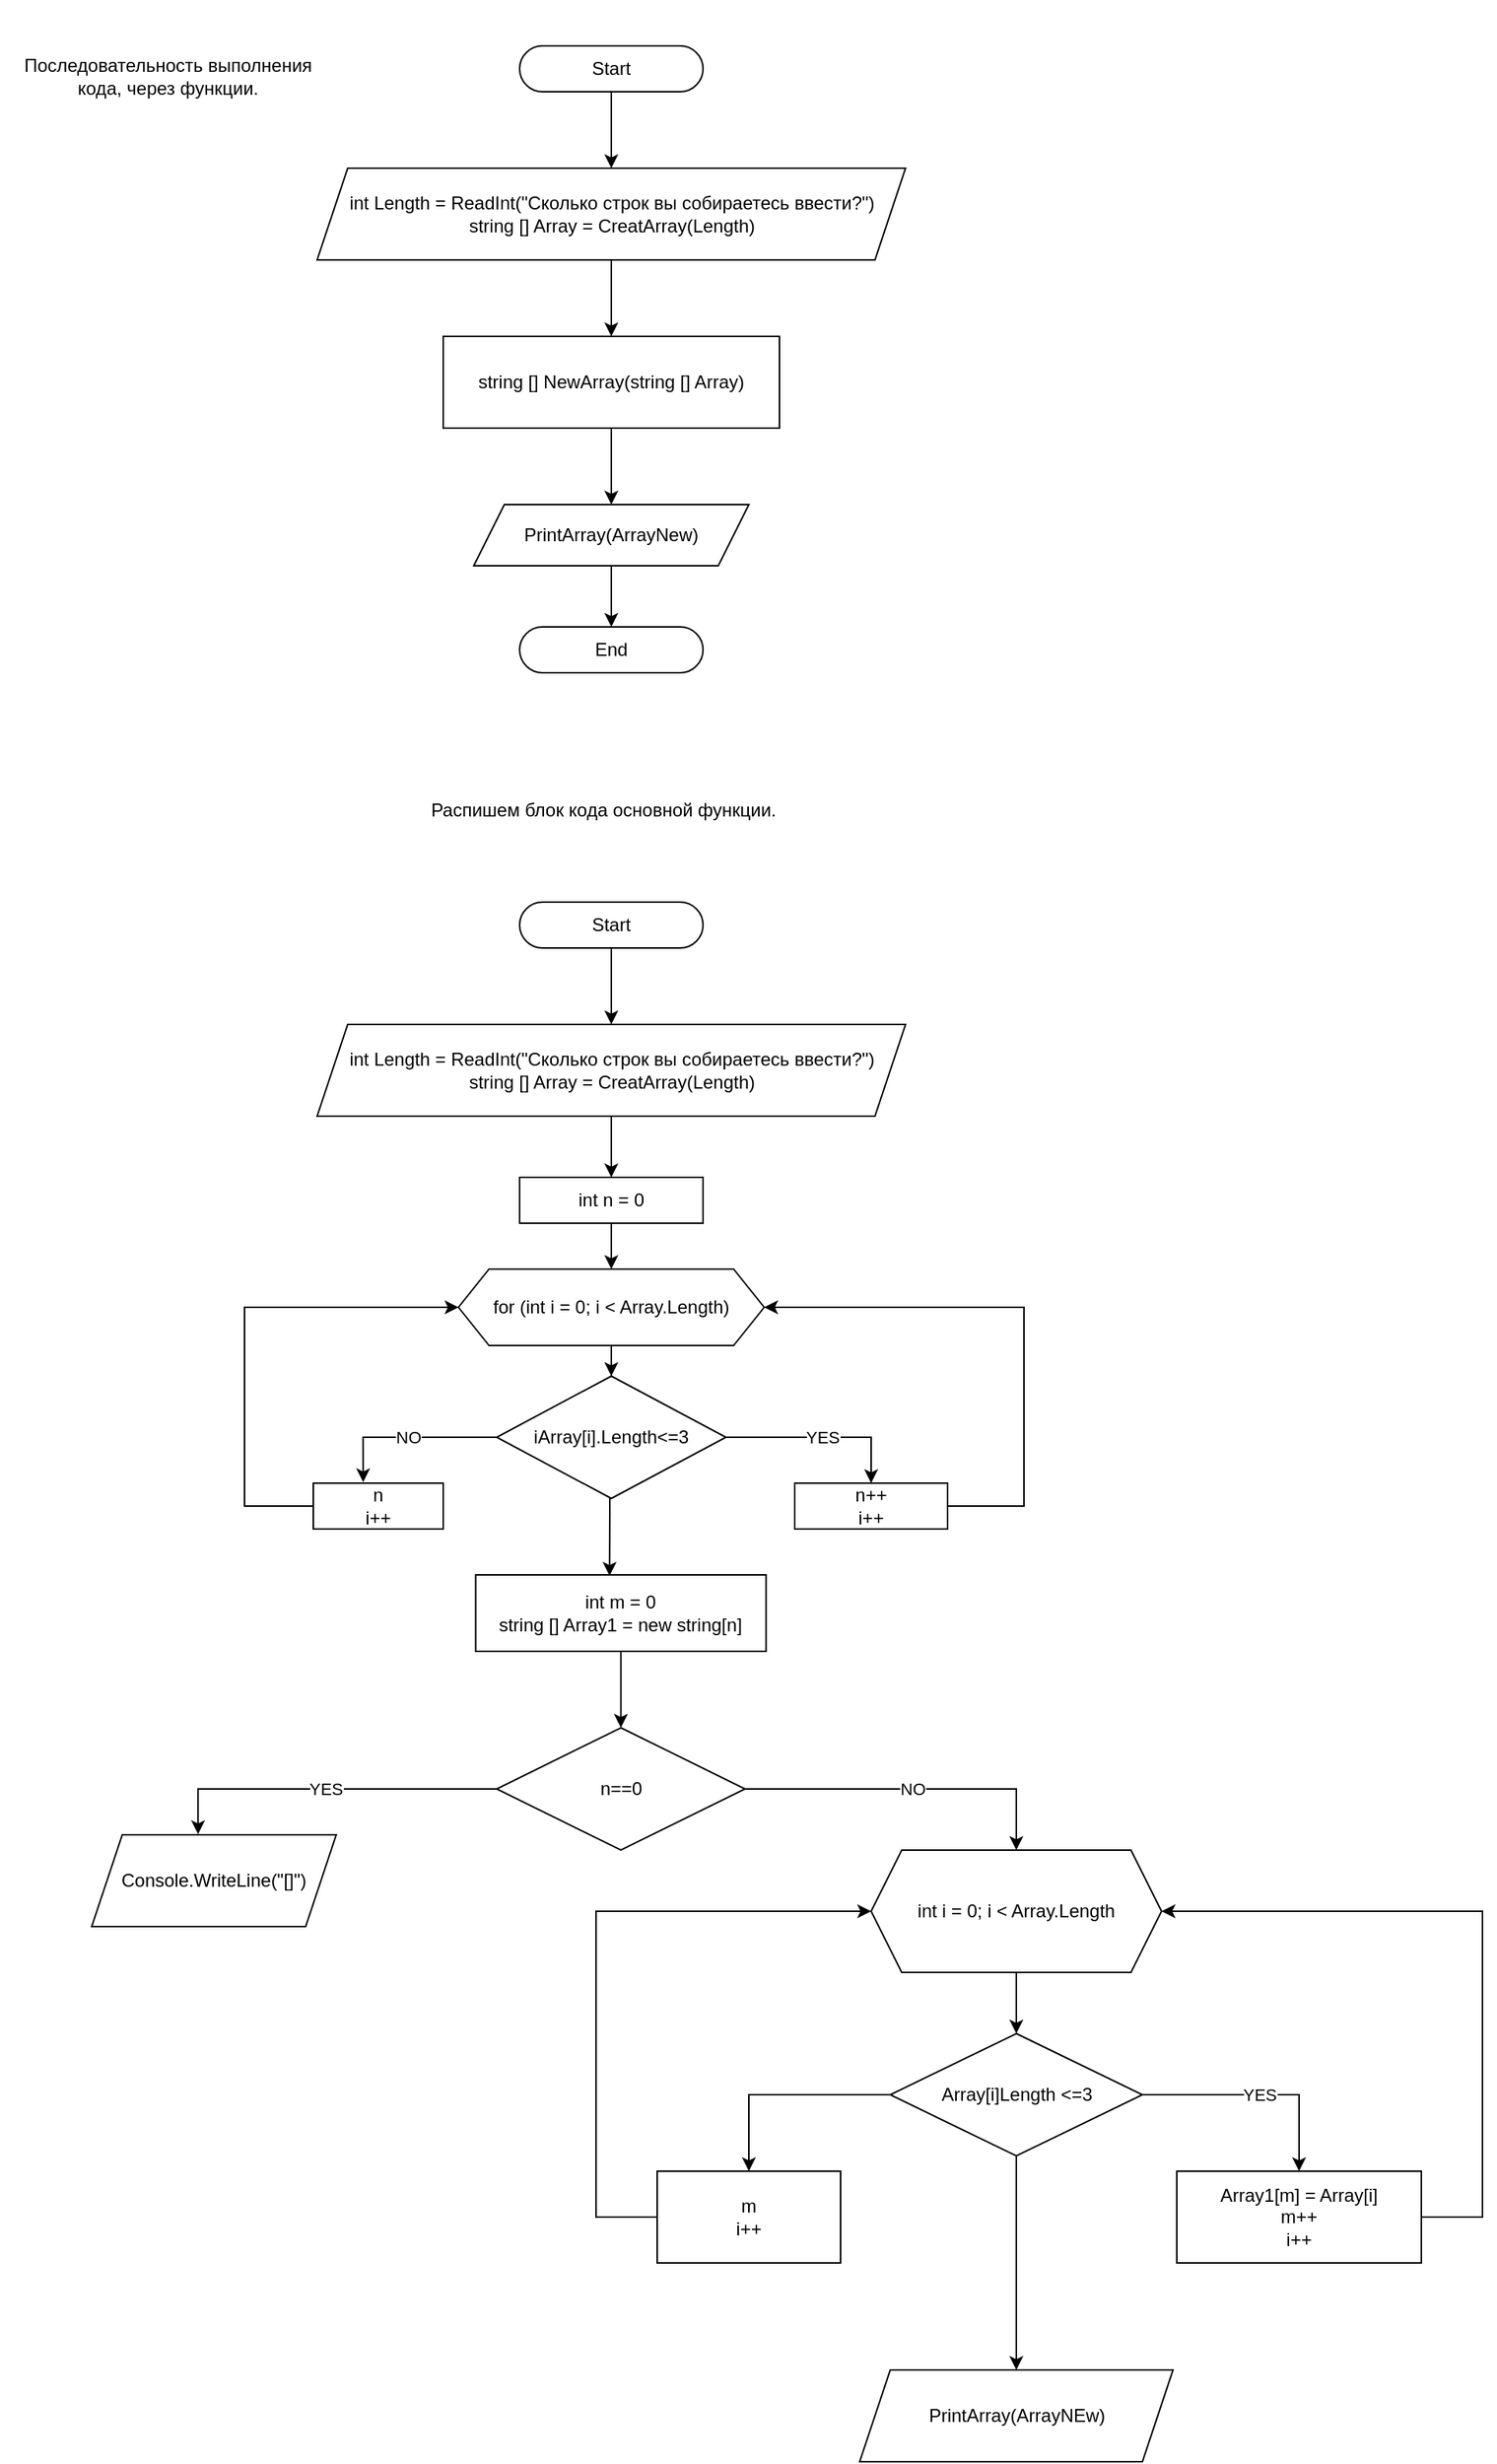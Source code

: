 <mxfile version="20.8.16" type="device"><diagram name="Страница 1" id="RCDUCGkGMpoQZpApa80l"><mxGraphModel dx="1381" dy="819" grid="1" gridSize="10" guides="1" tooltips="1" connect="1" arrows="1" fold="1" page="1" pageScale="1" pageWidth="827" pageHeight="1169" math="0" shadow="0"><root><mxCell id="0"/><mxCell id="1" parent="0"/><mxCell id="1IeaaDoFvFB1fbVkBZ3i-5" style="edgeStyle=orthogonalEdgeStyle;rounded=0;orthogonalLoop=1;jettySize=auto;html=1;entryX=0.5;entryY=0;entryDx=0;entryDy=0;" edge="1" parent="1" source="1IeaaDoFvFB1fbVkBZ3i-2" target="1IeaaDoFvFB1fbVkBZ3i-4"><mxGeometry relative="1" as="geometry"/></mxCell><mxCell id="1IeaaDoFvFB1fbVkBZ3i-2" value="Start" style="rounded=1;whiteSpace=wrap;html=1;arcSize=50;" vertex="1" parent="1"><mxGeometry x="360" y="30" width="120" height="30" as="geometry"/></mxCell><mxCell id="1IeaaDoFvFB1fbVkBZ3i-6" style="edgeStyle=orthogonalEdgeStyle;rounded=0;orthogonalLoop=1;jettySize=auto;html=1;" edge="1" parent="1" source="1IeaaDoFvFB1fbVkBZ3i-4"><mxGeometry relative="1" as="geometry"><mxPoint x="420" y="220" as="targetPoint"/></mxGeometry></mxCell><mxCell id="1IeaaDoFvFB1fbVkBZ3i-4" value="int Length = ReadInt(&quot;Сколько строк вы собираетесь ввести?&quot;)&lt;br&gt;string [] Array = CreatArray(Length)" style="shape=parallelogram;perimeter=parallelogramPerimeter;whiteSpace=wrap;html=1;fixedSize=1;" vertex="1" parent="1"><mxGeometry x="227.5" y="110" width="385" height="60" as="geometry"/></mxCell><mxCell id="1IeaaDoFvFB1fbVkBZ3i-8" style="edgeStyle=orthogonalEdgeStyle;rounded=0;orthogonalLoop=1;jettySize=auto;html=1;" edge="1" parent="1" source="1IeaaDoFvFB1fbVkBZ3i-7"><mxGeometry relative="1" as="geometry"><mxPoint x="420" y="330" as="targetPoint"/></mxGeometry></mxCell><mxCell id="1IeaaDoFvFB1fbVkBZ3i-7" value="string [] NewArray(string [] Array)" style="rounded=0;whiteSpace=wrap;html=1;" vertex="1" parent="1"><mxGeometry x="310" y="220" width="220" height="60" as="geometry"/></mxCell><mxCell id="1IeaaDoFvFB1fbVkBZ3i-10" value="End" style="rounded=1;whiteSpace=wrap;html=1;arcSize=50;" vertex="1" parent="1"><mxGeometry x="360" y="410" width="120" height="30" as="geometry"/></mxCell><mxCell id="1IeaaDoFvFB1fbVkBZ3i-12" style="edgeStyle=orthogonalEdgeStyle;rounded=0;orthogonalLoop=1;jettySize=auto;html=1;entryX=0.5;entryY=0;entryDx=0;entryDy=0;" edge="1" parent="1" source="1IeaaDoFvFB1fbVkBZ3i-11" target="1IeaaDoFvFB1fbVkBZ3i-10"><mxGeometry relative="1" as="geometry"/></mxCell><mxCell id="1IeaaDoFvFB1fbVkBZ3i-11" value="PrintArray(ArrayNew)" style="shape=parallelogram;perimeter=parallelogramPerimeter;whiteSpace=wrap;html=1;fixedSize=1;" vertex="1" parent="1"><mxGeometry x="330" y="330" width="180" height="40" as="geometry"/></mxCell><mxCell id="1IeaaDoFvFB1fbVkBZ3i-13" value="Последовательность выполнения кода, через функции." style="text;html=1;strokeColor=none;fillColor=none;align=center;verticalAlign=middle;whiteSpace=wrap;rounded=0;" vertex="1" parent="1"><mxGeometry x="20" width="220" height="100" as="geometry"/></mxCell><mxCell id="1IeaaDoFvFB1fbVkBZ3i-14" value="Распишем блок кода основной функции." style="text;html=1;strokeColor=none;fillColor=none;align=center;verticalAlign=middle;whiteSpace=wrap;rounded=0;" vertex="1" parent="1"><mxGeometry x="290" y="500" width="250" height="60" as="geometry"/></mxCell><mxCell id="1IeaaDoFvFB1fbVkBZ3i-17" style="edgeStyle=orthogonalEdgeStyle;rounded=0;orthogonalLoop=1;jettySize=auto;html=1;" edge="1" parent="1" source="1IeaaDoFvFB1fbVkBZ3i-15" target="1IeaaDoFvFB1fbVkBZ3i-16"><mxGeometry relative="1" as="geometry"/></mxCell><mxCell id="1IeaaDoFvFB1fbVkBZ3i-15" value="Start" style="rounded=1;whiteSpace=wrap;html=1;arcSize=50;" vertex="1" parent="1"><mxGeometry x="360" y="590" width="120" height="30" as="geometry"/></mxCell><mxCell id="1IeaaDoFvFB1fbVkBZ3i-19" style="edgeStyle=orthogonalEdgeStyle;rounded=0;orthogonalLoop=1;jettySize=auto;html=1;entryX=0.5;entryY=0;entryDx=0;entryDy=0;" edge="1" parent="1" source="1IeaaDoFvFB1fbVkBZ3i-16" target="1IeaaDoFvFB1fbVkBZ3i-18"><mxGeometry relative="1" as="geometry"/></mxCell><mxCell id="1IeaaDoFvFB1fbVkBZ3i-16" value="int Length = ReadInt(&quot;Сколько строк вы собираетесь ввести?&quot;)&lt;br&gt;string [] Array = CreatArray(Length)" style="shape=parallelogram;perimeter=parallelogramPerimeter;whiteSpace=wrap;html=1;fixedSize=1;" vertex="1" parent="1"><mxGeometry x="227.5" y="670" width="385" height="60" as="geometry"/></mxCell><mxCell id="1IeaaDoFvFB1fbVkBZ3i-26" style="edgeStyle=orthogonalEdgeStyle;rounded=0;orthogonalLoop=1;jettySize=auto;html=1;entryX=0.5;entryY=0;entryDx=0;entryDy=0;" edge="1" parent="1" source="1IeaaDoFvFB1fbVkBZ3i-18" target="1IeaaDoFvFB1fbVkBZ3i-20"><mxGeometry relative="1" as="geometry"/></mxCell><mxCell id="1IeaaDoFvFB1fbVkBZ3i-18" value="int n = 0" style="rounded=0;whiteSpace=wrap;html=1;" vertex="1" parent="1"><mxGeometry x="360" y="770" width="120" height="30" as="geometry"/></mxCell><mxCell id="1IeaaDoFvFB1fbVkBZ3i-27" style="edgeStyle=orthogonalEdgeStyle;rounded=0;orthogonalLoop=1;jettySize=auto;html=1;entryX=0.5;entryY=0;entryDx=0;entryDy=0;" edge="1" parent="1" source="1IeaaDoFvFB1fbVkBZ3i-20" target="1IeaaDoFvFB1fbVkBZ3i-21"><mxGeometry relative="1" as="geometry"/></mxCell><mxCell id="1IeaaDoFvFB1fbVkBZ3i-20" value="for (int i = 0; i &amp;lt; Array.Length)" style="shape=hexagon;perimeter=hexagonPerimeter2;whiteSpace=wrap;html=1;fixedSize=1;" vertex="1" parent="1"><mxGeometry x="320" y="830" width="200" height="50" as="geometry"/></mxCell><mxCell id="1IeaaDoFvFB1fbVkBZ3i-23" value="YES" style="edgeStyle=orthogonalEdgeStyle;rounded=0;orthogonalLoop=1;jettySize=auto;html=1;entryX=0.5;entryY=0;entryDx=0;entryDy=0;" edge="1" parent="1" source="1IeaaDoFvFB1fbVkBZ3i-21" target="1IeaaDoFvFB1fbVkBZ3i-22"><mxGeometry relative="1" as="geometry"/></mxCell><mxCell id="1IeaaDoFvFB1fbVkBZ3i-25" value="NO" style="edgeStyle=orthogonalEdgeStyle;rounded=0;orthogonalLoop=1;jettySize=auto;html=1;entryX=0.384;entryY=-0.02;entryDx=0;entryDy=0;entryPerimeter=0;" edge="1" parent="1" source="1IeaaDoFvFB1fbVkBZ3i-21" target="1IeaaDoFvFB1fbVkBZ3i-24"><mxGeometry relative="1" as="geometry"/></mxCell><mxCell id="1IeaaDoFvFB1fbVkBZ3i-39" style="edgeStyle=orthogonalEdgeStyle;rounded=0;orthogonalLoop=1;jettySize=auto;html=1;entryX=0.461;entryY=0.012;entryDx=0;entryDy=0;entryPerimeter=0;" edge="1" parent="1" source="1IeaaDoFvFB1fbVkBZ3i-21" target="1IeaaDoFvFB1fbVkBZ3i-32"><mxGeometry relative="1" as="geometry"><Array as="points"><mxPoint x="419" y="990"/><mxPoint x="419" y="990"/></Array></mxGeometry></mxCell><mxCell id="1IeaaDoFvFB1fbVkBZ3i-21" value="iArray[i].Length&amp;lt;=3" style="rhombus;whiteSpace=wrap;html=1;" vertex="1" parent="1"><mxGeometry x="345" y="900" width="150" height="80" as="geometry"/></mxCell><mxCell id="1IeaaDoFvFB1fbVkBZ3i-33" style="edgeStyle=orthogonalEdgeStyle;rounded=0;orthogonalLoop=1;jettySize=auto;html=1;entryX=1;entryY=0.5;entryDx=0;entryDy=0;" edge="1" parent="1" source="1IeaaDoFvFB1fbVkBZ3i-22" target="1IeaaDoFvFB1fbVkBZ3i-20"><mxGeometry relative="1" as="geometry"><Array as="points"><mxPoint x="690" y="985"/><mxPoint x="690" y="855"/></Array></mxGeometry></mxCell><mxCell id="1IeaaDoFvFB1fbVkBZ3i-22" value="n++&lt;br&gt;i++" style="rounded=0;whiteSpace=wrap;html=1;" vertex="1" parent="1"><mxGeometry x="540" y="970" width="100" height="30" as="geometry"/></mxCell><mxCell id="1IeaaDoFvFB1fbVkBZ3i-34" style="edgeStyle=orthogonalEdgeStyle;rounded=0;orthogonalLoop=1;jettySize=auto;html=1;entryX=0;entryY=0.5;entryDx=0;entryDy=0;" edge="1" parent="1" source="1IeaaDoFvFB1fbVkBZ3i-24" target="1IeaaDoFvFB1fbVkBZ3i-20"><mxGeometry relative="1" as="geometry"><Array as="points"><mxPoint x="180" y="985"/><mxPoint x="180" y="855"/></Array></mxGeometry></mxCell><mxCell id="1IeaaDoFvFB1fbVkBZ3i-24" value="n&lt;br&gt;i++" style="rounded=0;whiteSpace=wrap;html=1;" vertex="1" parent="1"><mxGeometry x="225" y="970" width="85" height="30" as="geometry"/></mxCell><mxCell id="1IeaaDoFvFB1fbVkBZ3i-40" style="edgeStyle=orthogonalEdgeStyle;rounded=0;orthogonalLoop=1;jettySize=auto;html=1;entryX=0.5;entryY=0;entryDx=0;entryDy=0;" edge="1" parent="1" source="1IeaaDoFvFB1fbVkBZ3i-32" target="1IeaaDoFvFB1fbVkBZ3i-35"><mxGeometry relative="1" as="geometry"/></mxCell><mxCell id="1IeaaDoFvFB1fbVkBZ3i-32" value="int m = 0&lt;br&gt;string [] Array1 = new string[n]" style="rounded=0;whiteSpace=wrap;html=1;" vertex="1" parent="1"><mxGeometry x="331.25" y="1030" width="190" height="50" as="geometry"/></mxCell><mxCell id="1IeaaDoFvFB1fbVkBZ3i-38" value="YES" style="edgeStyle=orthogonalEdgeStyle;rounded=0;orthogonalLoop=1;jettySize=auto;html=1;entryX=0.435;entryY=-0.007;entryDx=0;entryDy=0;entryPerimeter=0;" edge="1" parent="1" source="1IeaaDoFvFB1fbVkBZ3i-35" target="1IeaaDoFvFB1fbVkBZ3i-37"><mxGeometry relative="1" as="geometry"/></mxCell><mxCell id="1IeaaDoFvFB1fbVkBZ3i-42" value="NO" style="edgeStyle=orthogonalEdgeStyle;rounded=0;orthogonalLoop=1;jettySize=auto;html=1;entryX=0.5;entryY=0;entryDx=0;entryDy=0;" edge="1" parent="1" source="1IeaaDoFvFB1fbVkBZ3i-35" target="1IeaaDoFvFB1fbVkBZ3i-41"><mxGeometry relative="1" as="geometry"/></mxCell><mxCell id="1IeaaDoFvFB1fbVkBZ3i-35" value="n==0" style="rhombus;whiteSpace=wrap;html=1;" vertex="1" parent="1"><mxGeometry x="345" y="1130" width="162.5" height="80" as="geometry"/></mxCell><mxCell id="1IeaaDoFvFB1fbVkBZ3i-37" value="Console.WriteLine(&quot;[]&quot;)" style="shape=parallelogram;perimeter=parallelogramPerimeter;whiteSpace=wrap;html=1;fixedSize=1;" vertex="1" parent="1"><mxGeometry x="80" y="1200" width="160" height="60" as="geometry"/></mxCell><mxCell id="1IeaaDoFvFB1fbVkBZ3i-45" style="edgeStyle=orthogonalEdgeStyle;rounded=0;orthogonalLoop=1;jettySize=auto;html=1;entryX=0.5;entryY=0;entryDx=0;entryDy=0;" edge="1" parent="1" source="1IeaaDoFvFB1fbVkBZ3i-41" target="1IeaaDoFvFB1fbVkBZ3i-43"><mxGeometry relative="1" as="geometry"/></mxCell><mxCell id="1IeaaDoFvFB1fbVkBZ3i-41" value="int i = 0; i &amp;lt; Array.Length" style="shape=hexagon;perimeter=hexagonPerimeter2;whiteSpace=wrap;html=1;fixedSize=1;" vertex="1" parent="1"><mxGeometry x="590" y="1210" width="190" height="80" as="geometry"/></mxCell><mxCell id="1IeaaDoFvFB1fbVkBZ3i-46" value="YES" style="edgeStyle=orthogonalEdgeStyle;rounded=0;orthogonalLoop=1;jettySize=auto;html=1;entryX=0.5;entryY=0;entryDx=0;entryDy=0;" edge="1" parent="1" source="1IeaaDoFvFB1fbVkBZ3i-43" target="1IeaaDoFvFB1fbVkBZ3i-44"><mxGeometry relative="1" as="geometry"/></mxCell><mxCell id="1IeaaDoFvFB1fbVkBZ3i-49" style="edgeStyle=orthogonalEdgeStyle;rounded=0;orthogonalLoop=1;jettySize=auto;html=1;entryX=0.5;entryY=0;entryDx=0;entryDy=0;" edge="1" parent="1" source="1IeaaDoFvFB1fbVkBZ3i-43" target="1IeaaDoFvFB1fbVkBZ3i-48"><mxGeometry relative="1" as="geometry"/></mxCell><mxCell id="1IeaaDoFvFB1fbVkBZ3i-51" style="edgeStyle=orthogonalEdgeStyle;rounded=0;orthogonalLoop=1;jettySize=auto;html=1;" edge="1" parent="1" source="1IeaaDoFvFB1fbVkBZ3i-43" target="1IeaaDoFvFB1fbVkBZ3i-52"><mxGeometry relative="1" as="geometry"><mxPoint x="685" y="1540" as="targetPoint"/></mxGeometry></mxCell><mxCell id="1IeaaDoFvFB1fbVkBZ3i-43" value="Array[i]Length &amp;lt;=3" style="rhombus;whiteSpace=wrap;html=1;" vertex="1" parent="1"><mxGeometry x="602.5" y="1330" width="165" height="80" as="geometry"/></mxCell><mxCell id="1IeaaDoFvFB1fbVkBZ3i-47" style="edgeStyle=orthogonalEdgeStyle;rounded=0;orthogonalLoop=1;jettySize=auto;html=1;entryX=1;entryY=0.5;entryDx=0;entryDy=0;" edge="1" parent="1" source="1IeaaDoFvFB1fbVkBZ3i-44" target="1IeaaDoFvFB1fbVkBZ3i-41"><mxGeometry relative="1" as="geometry"><Array as="points"><mxPoint x="990" y="1450"/><mxPoint x="990" y="1250"/></Array></mxGeometry></mxCell><mxCell id="1IeaaDoFvFB1fbVkBZ3i-44" value="Array1[m] = Array[i]&lt;br&gt;m++&lt;br&gt;i++" style="rounded=0;whiteSpace=wrap;html=1;" vertex="1" parent="1"><mxGeometry x="790" y="1420" width="160" height="60" as="geometry"/></mxCell><mxCell id="1IeaaDoFvFB1fbVkBZ3i-50" style="edgeStyle=orthogonalEdgeStyle;rounded=0;orthogonalLoop=1;jettySize=auto;html=1;entryX=0;entryY=0.5;entryDx=0;entryDy=0;" edge="1" parent="1" source="1IeaaDoFvFB1fbVkBZ3i-48" target="1IeaaDoFvFB1fbVkBZ3i-41"><mxGeometry relative="1" as="geometry"><Array as="points"><mxPoint x="410" y="1450"/><mxPoint x="410" y="1250"/></Array></mxGeometry></mxCell><mxCell id="1IeaaDoFvFB1fbVkBZ3i-48" value="m&lt;br&gt;i++" style="rounded=0;whiteSpace=wrap;html=1;" vertex="1" parent="1"><mxGeometry x="450" y="1420" width="120" height="60" as="geometry"/></mxCell><mxCell id="1IeaaDoFvFB1fbVkBZ3i-52" value="PrintArray(ArrayNEw)" style="shape=parallelogram;perimeter=parallelogramPerimeter;whiteSpace=wrap;html=1;fixedSize=1;" vertex="1" parent="1"><mxGeometry x="582.5" y="1550" width="205" height="60" as="geometry"/></mxCell></root></mxGraphModel></diagram></mxfile>